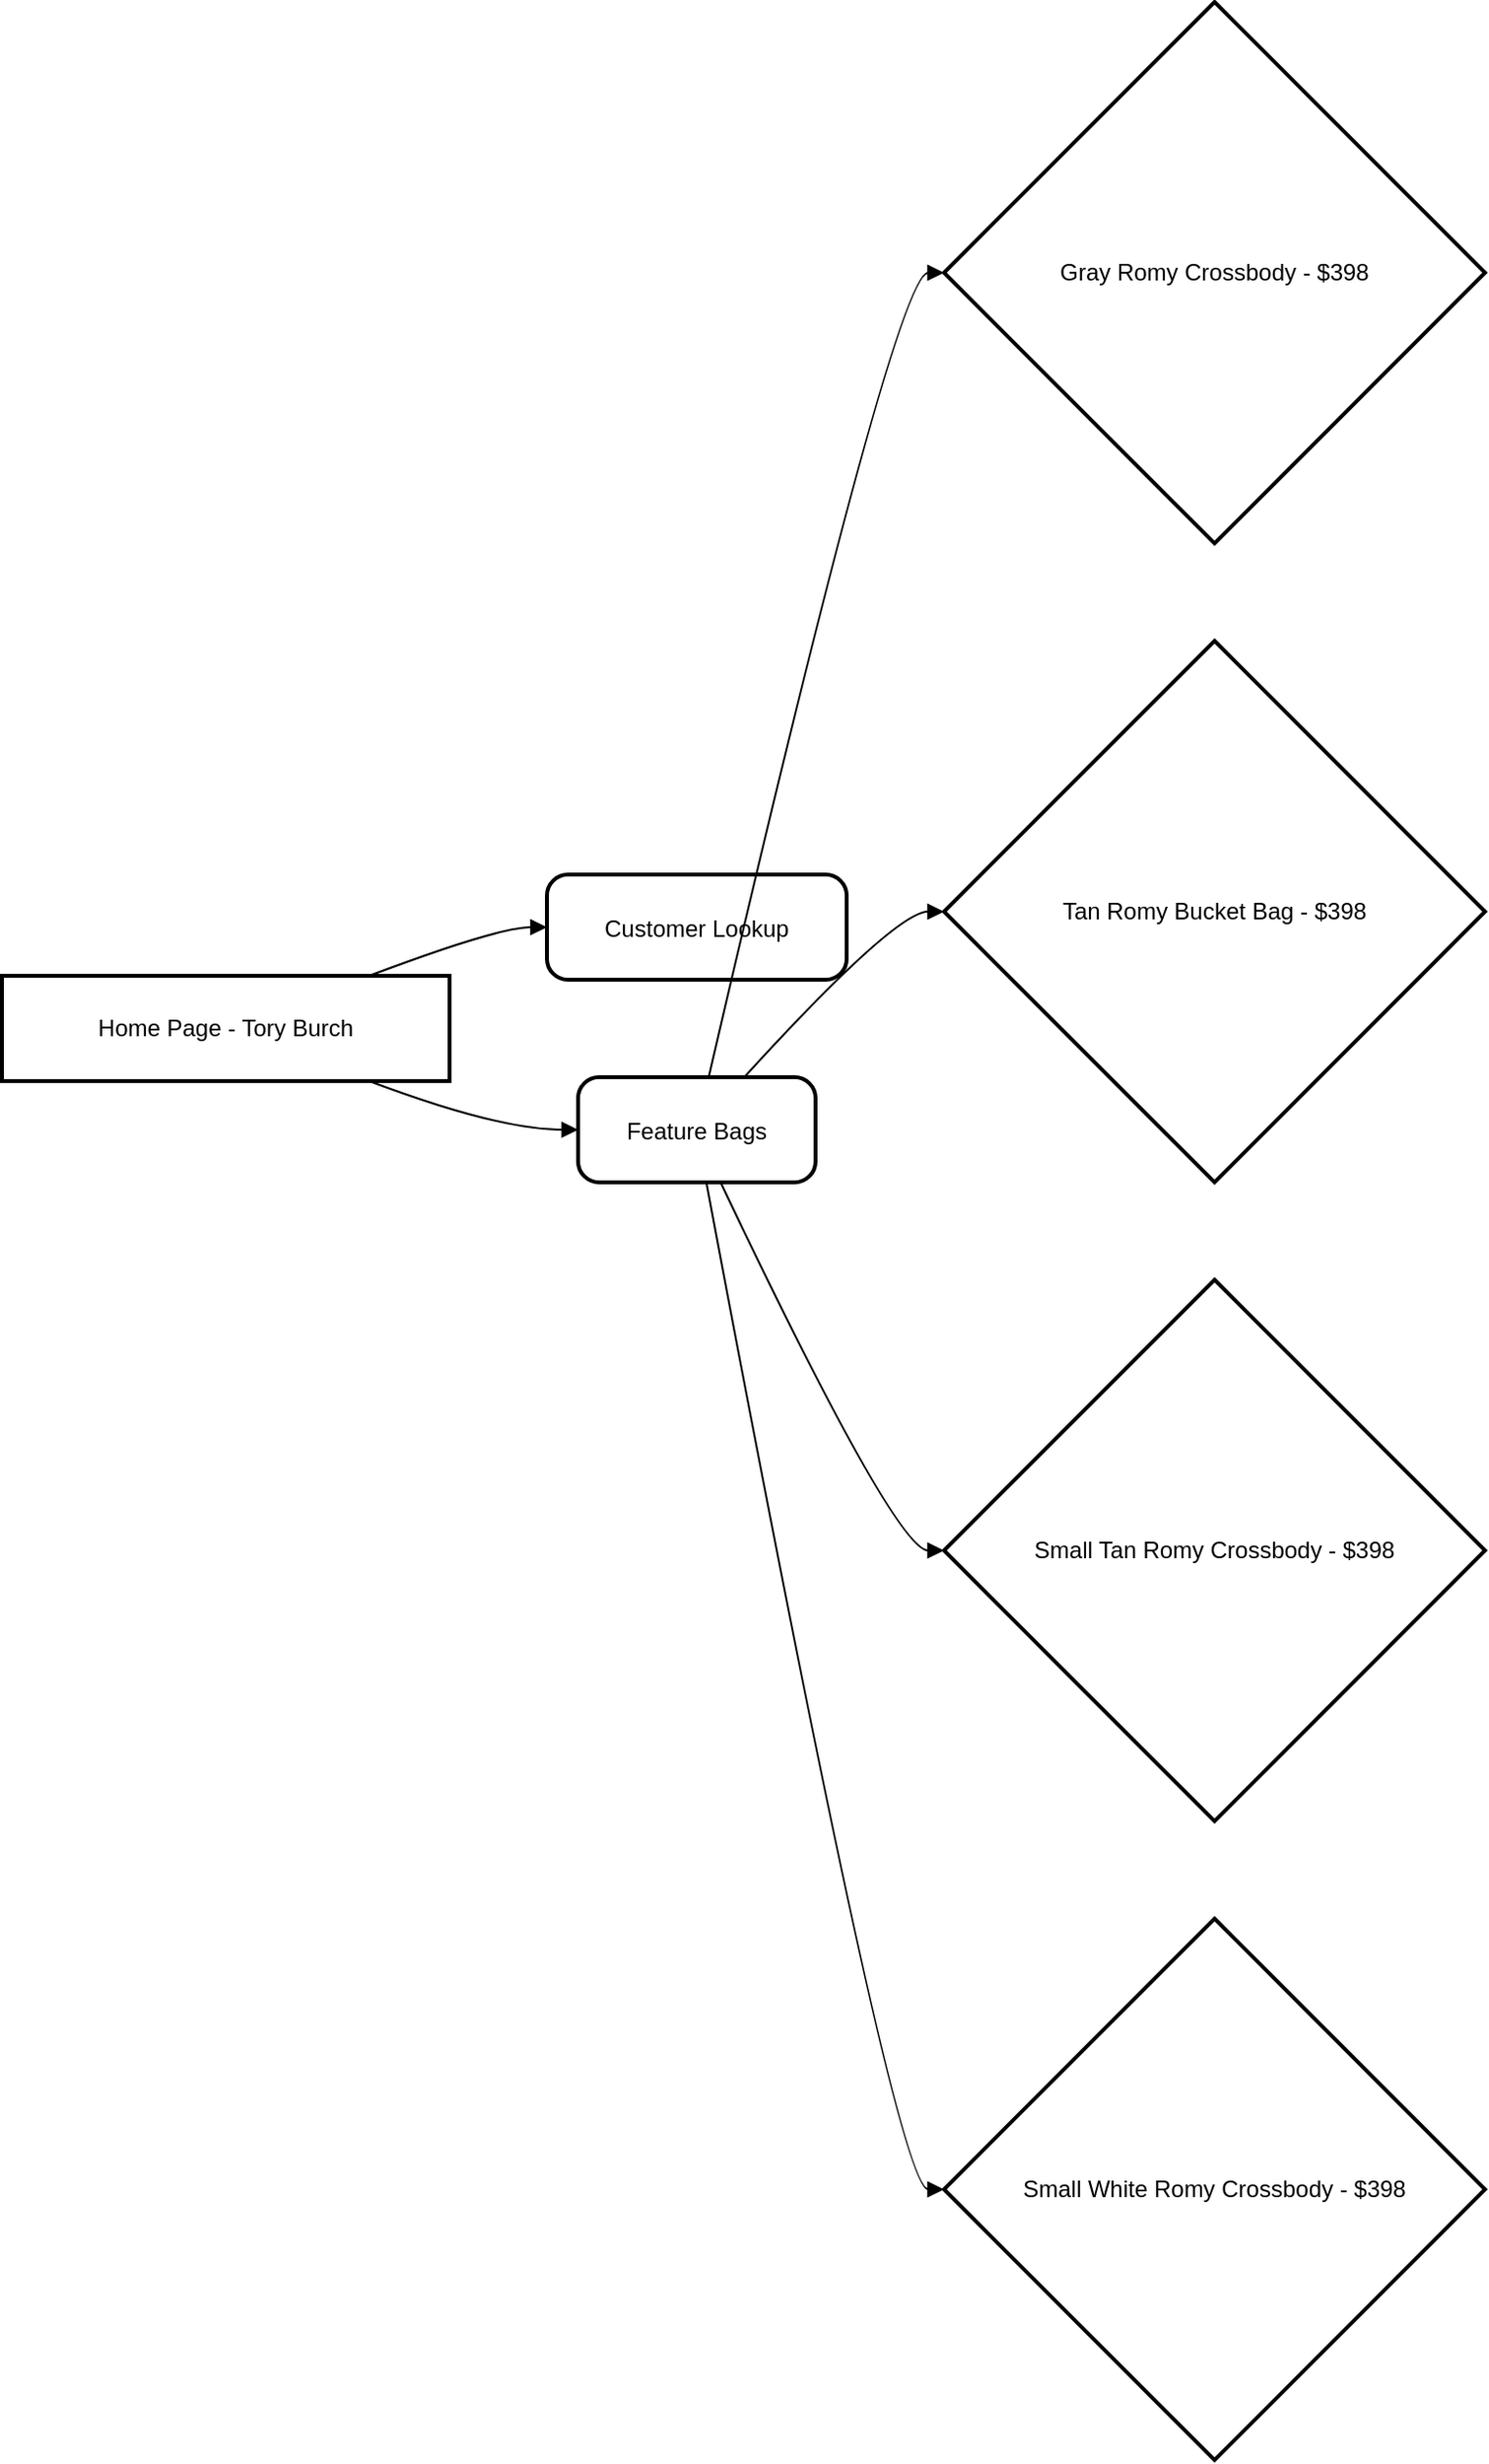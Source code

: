 <mxfile version="26.0.13">
  <diagram name="Page-1" id="y4uFyxOxyQ4Pd7Lhkn7m">
    <mxGraphModel>
      <root>
        <mxCell id="0" />
        <mxCell id="1" parent="0" />
        <mxCell id="2" value="Home Page - Tory Burch" style="whiteSpace=wrap;strokeWidth=2;" vertex="1" parent="1">
          <mxGeometry x="8" y="508" width="230" height="54" as="geometry" />
        </mxCell>
        <mxCell id="3" value="Customer Lookup" style="rounded=1;arcSize=20;strokeWidth=2" vertex="1" parent="1">
          <mxGeometry x="288" y="456" width="154" height="54" as="geometry" />
        </mxCell>
        <mxCell id="4" value="Feature Bags" style="rounded=1;arcSize=20;strokeWidth=2" vertex="1" parent="1">
          <mxGeometry x="304" y="560" width="122" height="54" as="geometry" />
        </mxCell>
        <mxCell id="5" value="Gray Romy Crossbody - $398" style="rhombus;strokeWidth=2;whiteSpace=wrap;" vertex="1" parent="1">
          <mxGeometry x="492" y="8" width="278" height="278" as="geometry" />
        </mxCell>
        <mxCell id="6" value="Tan Romy Bucket Bag - $398" style="rhombus;strokeWidth=2;whiteSpace=wrap;" vertex="1" parent="1">
          <mxGeometry x="492" y="336" width="278" height="278" as="geometry" />
        </mxCell>
        <mxCell id="7" value="Small Tan Romy Crossbody - $398" style="rhombus;strokeWidth=2;whiteSpace=wrap;" vertex="1" parent="1">
          <mxGeometry x="492" y="664" width="278" height="278" as="geometry" />
        </mxCell>
        <mxCell id="8" value="Small White Romy Crossbody - $398" style="rhombus;strokeWidth=2;whiteSpace=wrap;" vertex="1" parent="1">
          <mxGeometry x="492" y="992" width="278" height="278" as="geometry" />
        </mxCell>
        <mxCell id="9" value="" style="curved=1;startArrow=none;endArrow=block;exitX=0.82;exitY=0;entryX=0;entryY=0.5;" edge="1" parent="1" source="2" target="3">
          <mxGeometry relative="1" as="geometry">
            <Array as="points">
              <mxPoint x="263" y="483" />
            </Array>
          </mxGeometry>
        </mxCell>
        <mxCell id="10" value="" style="curved=1;startArrow=none;endArrow=block;exitX=0.82;exitY=1;entryX=0;entryY=0.5;" edge="1" parent="1" source="2" target="4">
          <mxGeometry relative="1" as="geometry">
            <Array as="points">
              <mxPoint x="263" y="587" />
            </Array>
          </mxGeometry>
        </mxCell>
        <mxCell id="11" value="" style="curved=1;startArrow=none;endArrow=block;exitX=0.55;exitY=0;entryX=0;entryY=0.5;" edge="1" parent="1" source="4" target="5">
          <mxGeometry relative="1" as="geometry">
            <Array as="points">
              <mxPoint x="467" y="147" />
            </Array>
          </mxGeometry>
        </mxCell>
        <mxCell id="12" value="" style="curved=1;startArrow=none;endArrow=block;exitX=0.7;exitY=0;entryX=0;entryY=0.5;" edge="1" parent="1" source="4" target="6">
          <mxGeometry relative="1" as="geometry">
            <Array as="points">
              <mxPoint x="467" y="475" />
            </Array>
          </mxGeometry>
        </mxCell>
        <mxCell id="13" value="" style="curved=1;startArrow=none;endArrow=block;exitX=0.6;exitY=1;entryX=0;entryY=0.5;" edge="1" parent="1" source="4" target="7">
          <mxGeometry relative="1" as="geometry">
            <Array as="points">
              <mxPoint x="467" y="803" />
            </Array>
          </mxGeometry>
        </mxCell>
        <mxCell id="14" value="" style="curved=1;startArrow=none;endArrow=block;exitX=0.54;exitY=1;entryX=0;entryY=0.5;" edge="1" parent="1" source="4" target="8">
          <mxGeometry relative="1" as="geometry">
            <Array as="points">
              <mxPoint x="467" y="1131" />
            </Array>
          </mxGeometry>
        </mxCell>
      </root>
    </mxGraphModel>
  </diagram>
</mxfile>
